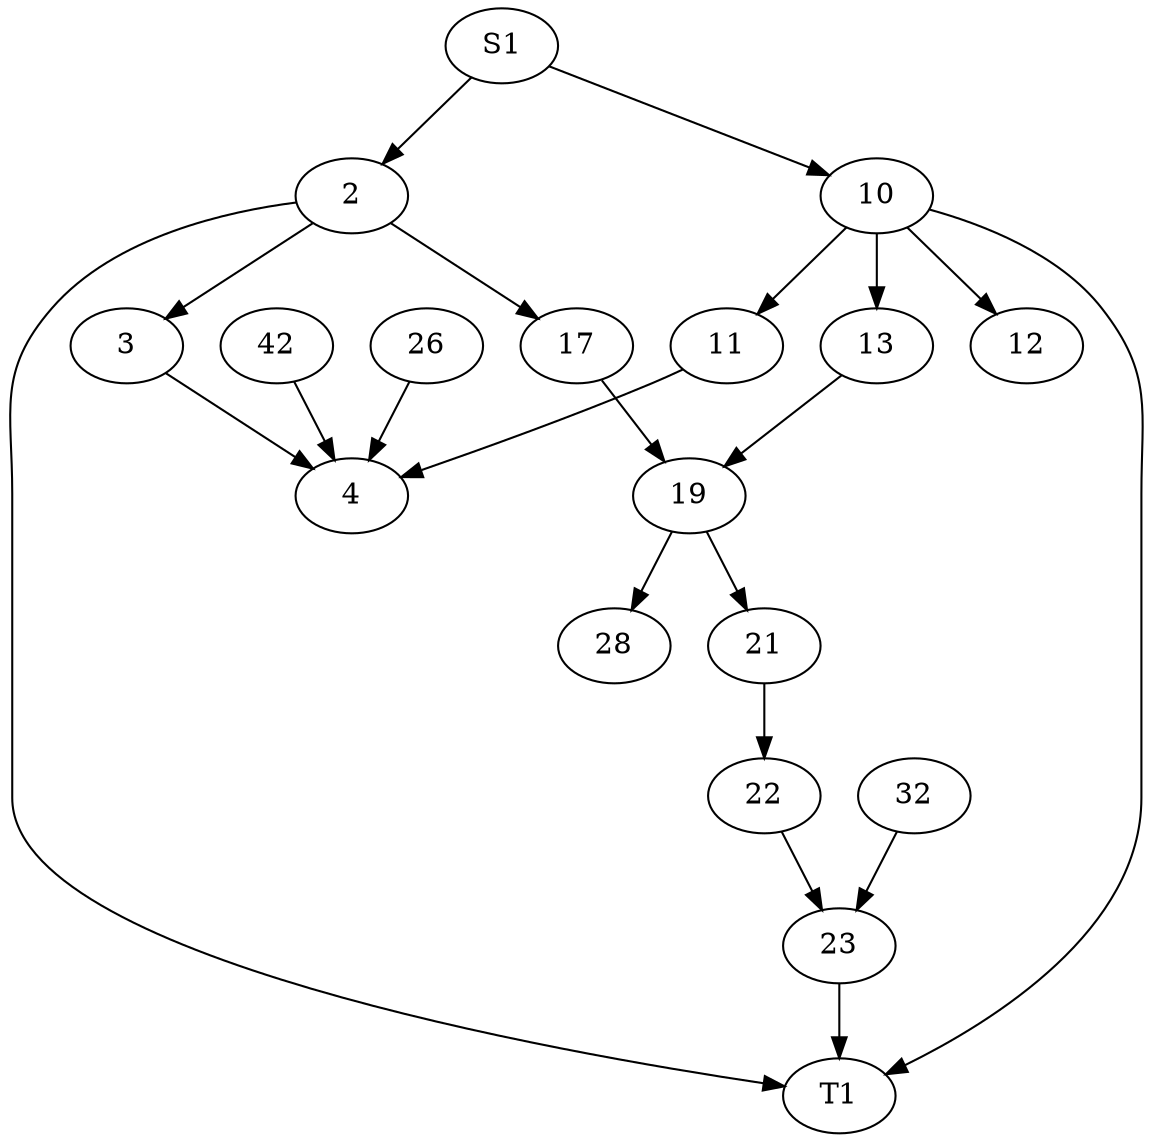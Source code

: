 digraph world_dynamics {
S1 -> 10; S1 -> 2;
26; 2 -> 3; 2 -> 17; 2 -> T1;
10 -> 11; 10 -> T1; 10 -> 13; 10 -> 12;
42 -> 4; 26 -> 4;
3 -> 4; 17 -> 19; 11 -> 4;
13 -> 19; 
32 -> 23;  
19 -> 21; 19 -> 28;  21 -> 22; 22 -> 23;
23 -> T1;
}
